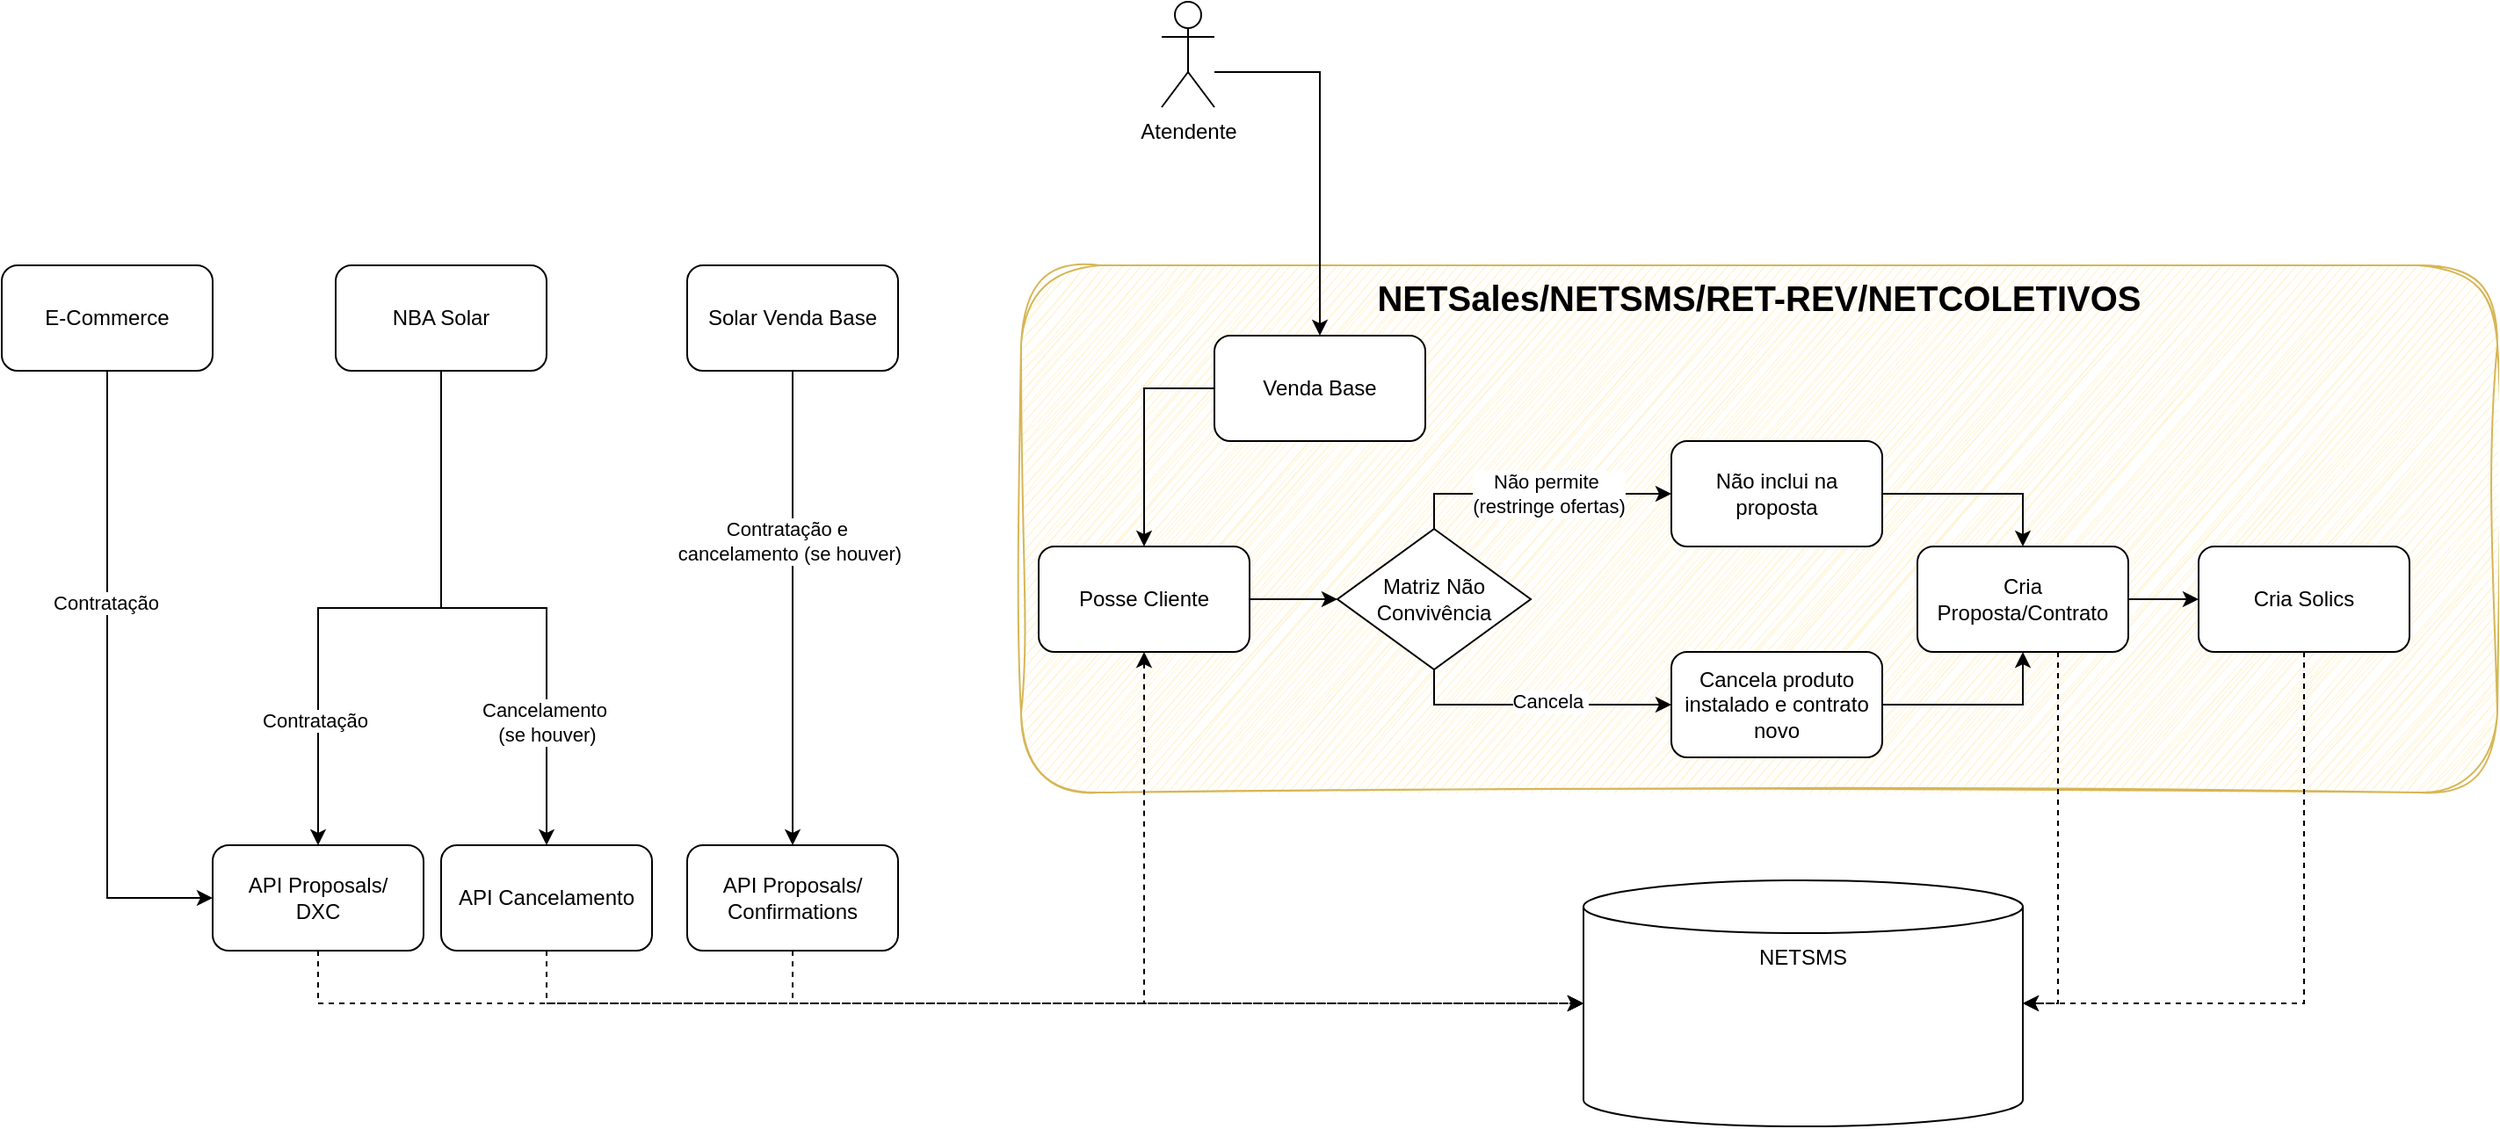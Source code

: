 <mxfile version="26.2.12">
  <diagram name="Página-1" id="9TJQbMhRa7MG7IqWD8t9">
    <mxGraphModel dx="1871" dy="527" grid="1" gridSize="10" guides="1" tooltips="1" connect="1" arrows="1" fold="1" page="1" pageScale="1" pageWidth="827" pageHeight="1169" math="0" shadow="0">
      <root>
        <mxCell id="0" />
        <mxCell id="1" parent="0" />
        <mxCell id="DxqVf7lcdv-91jwjmxCh-33" value="&lt;b&gt;&lt;font style=&quot;font-size: 20px;&quot;&gt;NETSales/NETSMS/RET-REV/NETCOLETIVOS&lt;/font&gt;&lt;/b&gt;" style="rounded=1;whiteSpace=wrap;html=1;fillColor=#fff2cc;strokeColor=#d6b656;sketch=1;curveFitting=1;jiggle=2;verticalAlign=top;" vertex="1" parent="1">
          <mxGeometry x="20" y="170" width="840" height="300" as="geometry" />
        </mxCell>
        <mxCell id="DxqVf7lcdv-91jwjmxCh-29" style="edgeStyle=orthogonalEdgeStyle;rounded=0;orthogonalLoop=1;jettySize=auto;html=1;entryX=0.5;entryY=0;entryDx=0;entryDy=0;" edge="1" parent="1" source="DxqVf7lcdv-91jwjmxCh-1" target="DxqVf7lcdv-91jwjmxCh-35">
          <mxGeometry relative="1" as="geometry">
            <mxPoint x="414" y="150" as="targetPoint" />
            <Array as="points">
              <mxPoint x="190" y="60" />
            </Array>
          </mxGeometry>
        </mxCell>
        <mxCell id="DxqVf7lcdv-91jwjmxCh-1" value="Atendente" style="shape=umlActor;verticalLabelPosition=bottom;verticalAlign=top;html=1;outlineConnect=0;" vertex="1" parent="1">
          <mxGeometry x="100" y="20" width="30" height="60" as="geometry" />
        </mxCell>
        <mxCell id="DxqVf7lcdv-91jwjmxCh-13" style="edgeStyle=orthogonalEdgeStyle;rounded=0;orthogonalLoop=1;jettySize=auto;html=1;entryX=0;entryY=0.5;entryDx=0;entryDy=0;" edge="1" parent="1" source="DxqVf7lcdv-91jwjmxCh-10" target="DxqVf7lcdv-91jwjmxCh-12">
          <mxGeometry relative="1" as="geometry">
            <Array as="points">
              <mxPoint x="255" y="300" />
            </Array>
          </mxGeometry>
        </mxCell>
        <mxCell id="DxqVf7lcdv-91jwjmxCh-14" value="Não permite&amp;nbsp;&lt;div&gt;(restringe ofertas)&lt;/div&gt;" style="edgeLabel;html=1;align=center;verticalAlign=middle;resizable=0;points=[];" vertex="1" connectable="0" parent="DxqVf7lcdv-91jwjmxCh-13">
          <mxGeometry x="-0.166" relative="1" as="geometry">
            <mxPoint x="20" as="offset" />
          </mxGeometry>
        </mxCell>
        <mxCell id="DxqVf7lcdv-91jwjmxCh-16" style="edgeStyle=orthogonalEdgeStyle;rounded=0;orthogonalLoop=1;jettySize=auto;html=1;entryX=0;entryY=0.5;entryDx=0;entryDy=0;" edge="1" parent="1" source="DxqVf7lcdv-91jwjmxCh-10" target="DxqVf7lcdv-91jwjmxCh-15">
          <mxGeometry relative="1" as="geometry">
            <Array as="points">
              <mxPoint x="255" y="420" />
            </Array>
          </mxGeometry>
        </mxCell>
        <mxCell id="DxqVf7lcdv-91jwjmxCh-18" value="Cancela&amp;nbsp;" style="edgeLabel;html=1;align=center;verticalAlign=middle;resizable=0;points=[];" vertex="1" connectable="0" parent="DxqVf7lcdv-91jwjmxCh-16">
          <mxGeometry x="0.112" y="2" relative="1" as="geometry">
            <mxPoint as="offset" />
          </mxGeometry>
        </mxCell>
        <mxCell id="DxqVf7lcdv-91jwjmxCh-10" value="Matriz Não Convivência" style="rhombus;whiteSpace=wrap;html=1;" vertex="1" parent="1">
          <mxGeometry x="200" y="320" width="110" height="80" as="geometry" />
        </mxCell>
        <mxCell id="DxqVf7lcdv-91jwjmxCh-17" style="edgeStyle=orthogonalEdgeStyle;rounded=0;orthogonalLoop=1;jettySize=auto;html=1;" edge="1" parent="1" source="DxqVf7lcdv-91jwjmxCh-11" target="DxqVf7lcdv-91jwjmxCh-10">
          <mxGeometry relative="1" as="geometry" />
        </mxCell>
        <mxCell id="DxqVf7lcdv-91jwjmxCh-11" value="Posse Cliente" style="rounded=1;whiteSpace=wrap;html=1;" vertex="1" parent="1">
          <mxGeometry x="30" y="330" width="120" height="60" as="geometry" />
        </mxCell>
        <mxCell id="DxqVf7lcdv-91jwjmxCh-21" style="edgeStyle=orthogonalEdgeStyle;rounded=0;orthogonalLoop=1;jettySize=auto;html=1;entryX=0.5;entryY=0;entryDx=0;entryDy=0;" edge="1" parent="1" source="DxqVf7lcdv-91jwjmxCh-12" target="DxqVf7lcdv-91jwjmxCh-19">
          <mxGeometry relative="1" as="geometry" />
        </mxCell>
        <mxCell id="DxqVf7lcdv-91jwjmxCh-12" value="Não inclui na proposta" style="rounded=1;whiteSpace=wrap;html=1;" vertex="1" parent="1">
          <mxGeometry x="390" y="270" width="120" height="60" as="geometry" />
        </mxCell>
        <mxCell id="DxqVf7lcdv-91jwjmxCh-22" style="edgeStyle=orthogonalEdgeStyle;rounded=0;orthogonalLoop=1;jettySize=auto;html=1;entryX=0.5;entryY=1;entryDx=0;entryDy=0;" edge="1" parent="1" source="DxqVf7lcdv-91jwjmxCh-15" target="DxqVf7lcdv-91jwjmxCh-19">
          <mxGeometry relative="1" as="geometry" />
        </mxCell>
        <mxCell id="DxqVf7lcdv-91jwjmxCh-15" value="Cancela produto instalado e contrato novo" style="rounded=1;whiteSpace=wrap;html=1;" vertex="1" parent="1">
          <mxGeometry x="390" y="390" width="120" height="60" as="geometry" />
        </mxCell>
        <mxCell id="DxqVf7lcdv-91jwjmxCh-23" style="edgeStyle=orthogonalEdgeStyle;rounded=0;orthogonalLoop=1;jettySize=auto;html=1;entryX=0;entryY=0.5;entryDx=0;entryDy=0;" edge="1" parent="1" source="DxqVf7lcdv-91jwjmxCh-19" target="DxqVf7lcdv-91jwjmxCh-20">
          <mxGeometry relative="1" as="geometry" />
        </mxCell>
        <mxCell id="DxqVf7lcdv-91jwjmxCh-19" value="Cria Proposta/Contrato" style="rounded=1;whiteSpace=wrap;html=1;" vertex="1" parent="1">
          <mxGeometry x="530" y="330" width="120" height="60" as="geometry" />
        </mxCell>
        <mxCell id="DxqVf7lcdv-91jwjmxCh-20" value="Cria Solics" style="rounded=1;whiteSpace=wrap;html=1;" vertex="1" parent="1">
          <mxGeometry x="690" y="330" width="120" height="60" as="geometry" />
        </mxCell>
        <mxCell id="DxqVf7lcdv-91jwjmxCh-24" value="NETSMS" style="shape=cylinder3;whiteSpace=wrap;html=1;boundedLbl=1;backgroundOutline=1;size=15;verticalAlign=top;" vertex="1" parent="1">
          <mxGeometry x="340" y="520" width="250" height="140" as="geometry" />
        </mxCell>
        <mxCell id="DxqVf7lcdv-91jwjmxCh-26" style="edgeStyle=orthogonalEdgeStyle;rounded=0;orthogonalLoop=1;jettySize=auto;html=1;entryX=0;entryY=0.5;entryDx=0;entryDy=0;entryPerimeter=0;startArrow=classic;startFill=1;dashed=1;" edge="1" parent="1" source="DxqVf7lcdv-91jwjmxCh-11" target="DxqVf7lcdv-91jwjmxCh-24">
          <mxGeometry relative="1" as="geometry">
            <Array as="points">
              <mxPoint x="90" y="590" />
            </Array>
          </mxGeometry>
        </mxCell>
        <mxCell id="DxqVf7lcdv-91jwjmxCh-27" style="edgeStyle=orthogonalEdgeStyle;rounded=0;orthogonalLoop=1;jettySize=auto;html=1;entryX=1;entryY=0.5;entryDx=0;entryDy=0;entryPerimeter=0;dashed=1;" edge="1" parent="1" source="DxqVf7lcdv-91jwjmxCh-19" target="DxqVf7lcdv-91jwjmxCh-24">
          <mxGeometry relative="1" as="geometry">
            <Array as="points">
              <mxPoint x="610" y="590" />
            </Array>
          </mxGeometry>
        </mxCell>
        <mxCell id="DxqVf7lcdv-91jwjmxCh-28" style="edgeStyle=orthogonalEdgeStyle;rounded=0;orthogonalLoop=1;jettySize=auto;html=1;entryX=1;entryY=0.5;entryDx=0;entryDy=0;entryPerimeter=0;dashed=1;" edge="1" parent="1" source="DxqVf7lcdv-91jwjmxCh-20" target="DxqVf7lcdv-91jwjmxCh-24">
          <mxGeometry relative="1" as="geometry">
            <Array as="points">
              <mxPoint x="750" y="590" />
            </Array>
          </mxGeometry>
        </mxCell>
        <mxCell id="DxqVf7lcdv-91jwjmxCh-37" style="edgeStyle=orthogonalEdgeStyle;rounded=0;orthogonalLoop=1;jettySize=auto;html=1;" edge="1" parent="1" source="DxqVf7lcdv-91jwjmxCh-35" target="DxqVf7lcdv-91jwjmxCh-11">
          <mxGeometry relative="1" as="geometry">
            <Array as="points">
              <mxPoint x="90" y="240" />
            </Array>
          </mxGeometry>
        </mxCell>
        <mxCell id="DxqVf7lcdv-91jwjmxCh-35" value="Venda Base" style="rounded=1;whiteSpace=wrap;html=1;" vertex="1" parent="1">
          <mxGeometry x="130" y="210" width="120" height="60" as="geometry" />
        </mxCell>
        <mxCell id="DxqVf7lcdv-91jwjmxCh-40" style="edgeStyle=orthogonalEdgeStyle;rounded=0;orthogonalLoop=1;jettySize=auto;html=1;entryX=0.5;entryY=0;entryDx=0;entryDy=0;" edge="1" parent="1" source="DxqVf7lcdv-91jwjmxCh-36" target="DxqVf7lcdv-91jwjmxCh-38">
          <mxGeometry relative="1" as="geometry" />
        </mxCell>
        <mxCell id="DxqVf7lcdv-91jwjmxCh-41" value="Contratação e&amp;nbsp;&lt;div&gt;cancelamento (se houver)&lt;/div&gt;" style="edgeLabel;html=1;align=center;verticalAlign=middle;resizable=0;points=[];" vertex="1" connectable="0" parent="DxqVf7lcdv-91jwjmxCh-40">
          <mxGeometry x="-0.281" y="-2" relative="1" as="geometry">
            <mxPoint as="offset" />
          </mxGeometry>
        </mxCell>
        <mxCell id="DxqVf7lcdv-91jwjmxCh-36" value="Solar Venda Base" style="rounded=1;whiteSpace=wrap;html=1;" vertex="1" parent="1">
          <mxGeometry x="-170" y="170" width="120" height="60" as="geometry" />
        </mxCell>
        <mxCell id="DxqVf7lcdv-91jwjmxCh-38" value="API Proposals/&lt;div&gt;Confirmations&lt;/div&gt;" style="rounded=1;whiteSpace=wrap;html=1;" vertex="1" parent="1">
          <mxGeometry x="-170" y="500" width="120" height="60" as="geometry" />
        </mxCell>
        <mxCell id="DxqVf7lcdv-91jwjmxCh-39" style="edgeStyle=orthogonalEdgeStyle;rounded=0;orthogonalLoop=1;jettySize=auto;html=1;entryX=0;entryY=0.5;entryDx=0;entryDy=0;entryPerimeter=0;dashed=1;" edge="1" parent="1" source="DxqVf7lcdv-91jwjmxCh-38" target="DxqVf7lcdv-91jwjmxCh-24">
          <mxGeometry relative="1" as="geometry">
            <Array as="points">
              <mxPoint x="-110" y="590" />
            </Array>
          </mxGeometry>
        </mxCell>
        <mxCell id="DxqVf7lcdv-91jwjmxCh-47" style="edgeStyle=orthogonalEdgeStyle;rounded=0;orthogonalLoop=1;jettySize=auto;html=1;" edge="1" parent="1" source="DxqVf7lcdv-91jwjmxCh-42" target="DxqVf7lcdv-91jwjmxCh-45">
          <mxGeometry relative="1" as="geometry">
            <Array as="points">
              <mxPoint x="-310" y="365" />
              <mxPoint x="-250" y="365" />
            </Array>
          </mxGeometry>
        </mxCell>
        <mxCell id="DxqVf7lcdv-91jwjmxCh-49" value="Cancelamento&amp;nbsp;&lt;div&gt;(se houver)&lt;/div&gt;" style="edgeLabel;html=1;align=center;verticalAlign=middle;resizable=0;points=[];" vertex="1" connectable="0" parent="DxqVf7lcdv-91jwjmxCh-47">
          <mxGeometry x="0.576" relative="1" as="geometry">
            <mxPoint as="offset" />
          </mxGeometry>
        </mxCell>
        <mxCell id="DxqVf7lcdv-91jwjmxCh-48" style="edgeStyle=orthogonalEdgeStyle;rounded=0;orthogonalLoop=1;jettySize=auto;html=1;" edge="1" parent="1" source="DxqVf7lcdv-91jwjmxCh-42" target="DxqVf7lcdv-91jwjmxCh-43">
          <mxGeometry relative="1" as="geometry" />
        </mxCell>
        <mxCell id="DxqVf7lcdv-91jwjmxCh-50" value="Contratação" style="edgeLabel;html=1;align=center;verticalAlign=middle;resizable=0;points=[];" vertex="1" connectable="0" parent="DxqVf7lcdv-91jwjmxCh-48">
          <mxGeometry x="0.582" y="-2" relative="1" as="geometry">
            <mxPoint as="offset" />
          </mxGeometry>
        </mxCell>
        <mxCell id="DxqVf7lcdv-91jwjmxCh-42" value="NBA Solar" style="rounded=1;whiteSpace=wrap;html=1;" vertex="1" parent="1">
          <mxGeometry x="-370" y="170" width="120" height="60" as="geometry" />
        </mxCell>
        <mxCell id="DxqVf7lcdv-91jwjmxCh-43" value="API Proposals/&lt;div&gt;DXC&lt;/div&gt;" style="rounded=1;whiteSpace=wrap;html=1;" vertex="1" parent="1">
          <mxGeometry x="-440" y="500" width="120" height="60" as="geometry" />
        </mxCell>
        <mxCell id="DxqVf7lcdv-91jwjmxCh-44" style="edgeStyle=orthogonalEdgeStyle;rounded=0;orthogonalLoop=1;jettySize=auto;html=1;entryX=0;entryY=0.5;entryDx=0;entryDy=0;entryPerimeter=0;dashed=1;" edge="1" parent="1" source="DxqVf7lcdv-91jwjmxCh-43" target="DxqVf7lcdv-91jwjmxCh-24">
          <mxGeometry relative="1" as="geometry">
            <Array as="points">
              <mxPoint x="-380" y="590" />
            </Array>
          </mxGeometry>
        </mxCell>
        <mxCell id="DxqVf7lcdv-91jwjmxCh-45" value="API Cancelamento" style="rounded=1;whiteSpace=wrap;html=1;" vertex="1" parent="1">
          <mxGeometry x="-310" y="500" width="120" height="60" as="geometry" />
        </mxCell>
        <mxCell id="DxqVf7lcdv-91jwjmxCh-46" style="edgeStyle=orthogonalEdgeStyle;rounded=0;orthogonalLoop=1;jettySize=auto;html=1;entryX=0;entryY=0.5;entryDx=0;entryDy=0;entryPerimeter=0;dashed=1;" edge="1" parent="1" source="DxqVf7lcdv-91jwjmxCh-45" target="DxqVf7lcdv-91jwjmxCh-24">
          <mxGeometry relative="1" as="geometry">
            <Array as="points">
              <mxPoint x="-250" y="590" />
            </Array>
          </mxGeometry>
        </mxCell>
        <mxCell id="DxqVf7lcdv-91jwjmxCh-54" style="edgeStyle=orthogonalEdgeStyle;rounded=0;orthogonalLoop=1;jettySize=auto;html=1;entryX=0;entryY=0.5;entryDx=0;entryDy=0;" edge="1" parent="1" source="DxqVf7lcdv-91jwjmxCh-51" target="DxqVf7lcdv-91jwjmxCh-43">
          <mxGeometry relative="1" as="geometry" />
        </mxCell>
        <mxCell id="DxqVf7lcdv-91jwjmxCh-55" value="Contratação" style="edgeLabel;html=1;align=center;verticalAlign=middle;resizable=0;points=[];" vertex="1" connectable="0" parent="DxqVf7lcdv-91jwjmxCh-54">
          <mxGeometry x="-0.267" y="-1" relative="1" as="geometry">
            <mxPoint as="offset" />
          </mxGeometry>
        </mxCell>
        <mxCell id="DxqVf7lcdv-91jwjmxCh-51" value="E-Commerce" style="rounded=1;whiteSpace=wrap;html=1;" vertex="1" parent="1">
          <mxGeometry x="-560" y="170" width="120" height="60" as="geometry" />
        </mxCell>
      </root>
    </mxGraphModel>
  </diagram>
</mxfile>
